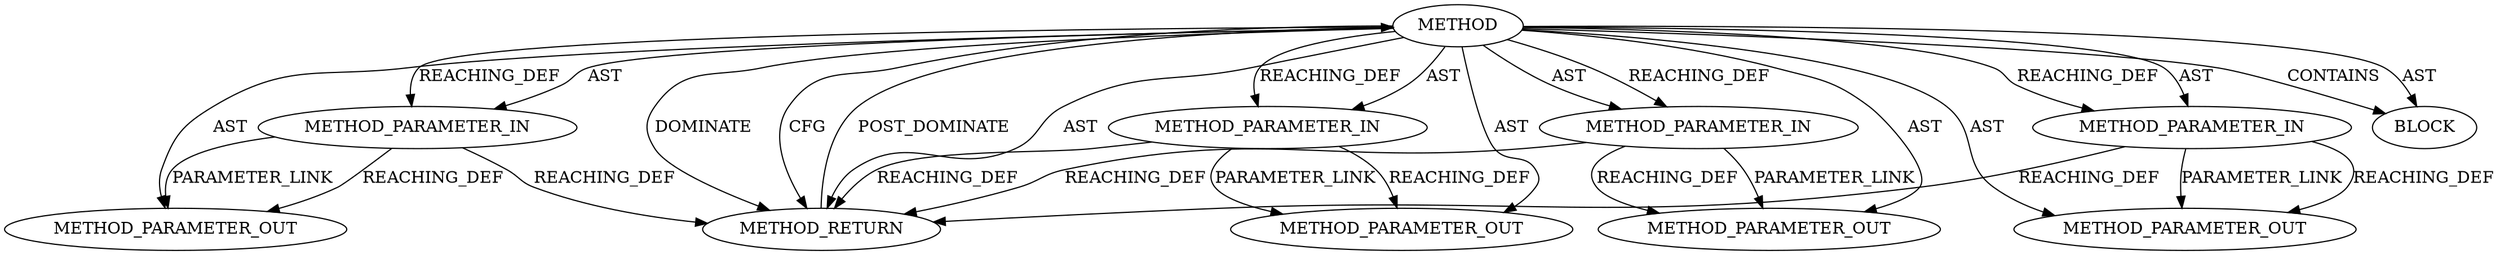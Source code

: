 digraph {
  22093 [label=METHOD_PARAMETER_OUT ORDER=1 CODE="p1" IS_VARIADIC=false TYPE_FULL_NAME="ANY" EVALUATION_STRATEGY="BY_VALUE" INDEX=1 NAME="p1"]
  22096 [label=METHOD_PARAMETER_OUT ORDER=4 CODE="p4" IS_VARIADIC=false TYPE_FULL_NAME="ANY" EVALUATION_STRATEGY="BY_VALUE" INDEX=4 NAME="p4"]
  20215 [label=METHOD_RETURN ORDER=2 CODE="RET" TYPE_FULL_NAME="ANY" EVALUATION_STRATEGY="BY_VALUE"]
  20209 [label=METHOD AST_PARENT_TYPE="NAMESPACE_BLOCK" AST_PARENT_FULL_NAME="<global>" ORDER=0 CODE="<empty>" FULL_NAME="skb_to_sgvec" IS_EXTERNAL=true FILENAME="<empty>" SIGNATURE="" NAME="skb_to_sgvec"]
  22094 [label=METHOD_PARAMETER_OUT ORDER=2 CODE="p2" IS_VARIADIC=false TYPE_FULL_NAME="ANY" EVALUATION_STRATEGY="BY_VALUE" INDEX=2 NAME="p2"]
  20211 [label=METHOD_PARAMETER_IN ORDER=2 CODE="p2" IS_VARIADIC=false TYPE_FULL_NAME="ANY" EVALUATION_STRATEGY="BY_VALUE" INDEX=2 NAME="p2"]
  22095 [label=METHOD_PARAMETER_OUT ORDER=3 CODE="p3" IS_VARIADIC=false TYPE_FULL_NAME="ANY" EVALUATION_STRATEGY="BY_VALUE" INDEX=3 NAME="p3"]
  20214 [label=BLOCK ORDER=1 ARGUMENT_INDEX=1 CODE="<empty>" TYPE_FULL_NAME="ANY"]
  20213 [label=METHOD_PARAMETER_IN ORDER=4 CODE="p4" IS_VARIADIC=false TYPE_FULL_NAME="ANY" EVALUATION_STRATEGY="BY_VALUE" INDEX=4 NAME="p4"]
  20212 [label=METHOD_PARAMETER_IN ORDER=3 CODE="p3" IS_VARIADIC=false TYPE_FULL_NAME="ANY" EVALUATION_STRATEGY="BY_VALUE" INDEX=3 NAME="p3"]
  20210 [label=METHOD_PARAMETER_IN ORDER=1 CODE="p1" IS_VARIADIC=false TYPE_FULL_NAME="ANY" EVALUATION_STRATEGY="BY_VALUE" INDEX=1 NAME="p1"]
  20209 -> 22094 [label=AST ]
  20209 -> 20215 [label=AST ]
  20211 -> 22094 [label=PARAMETER_LINK ]
  20209 -> 20215 [label=DOMINATE ]
  20209 -> 20210 [label=REACHING_DEF VARIABLE=""]
  20209 -> 22095 [label=AST ]
  20211 -> 20215 [label=REACHING_DEF VARIABLE="p2"]
  20212 -> 22095 [label=REACHING_DEF VARIABLE="p3"]
  20209 -> 20213 [label=REACHING_DEF VARIABLE=""]
  20209 -> 20214 [label=CONTAINS ]
  20210 -> 20215 [label=REACHING_DEF VARIABLE="p1"]
  20209 -> 20214 [label=AST ]
  20209 -> 20212 [label=AST ]
  20212 -> 20215 [label=REACHING_DEF VARIABLE="p3"]
  20210 -> 22093 [label=REACHING_DEF VARIABLE="p1"]
  20215 -> 20209 [label=POST_DOMINATE ]
  20209 -> 20211 [label=AST ]
  20211 -> 22094 [label=REACHING_DEF VARIABLE="p2"]
  20209 -> 22096 [label=AST ]
  20209 -> 22093 [label=AST ]
  20209 -> 20212 [label=REACHING_DEF VARIABLE=""]
  20210 -> 22093 [label=PARAMETER_LINK ]
  20212 -> 22095 [label=PARAMETER_LINK ]
  20209 -> 20215 [label=CFG ]
  20213 -> 20215 [label=REACHING_DEF VARIABLE="p4"]
  20209 -> 20213 [label=AST ]
  20209 -> 20210 [label=AST ]
  20209 -> 20211 [label=REACHING_DEF VARIABLE=""]
  20213 -> 22096 [label=PARAMETER_LINK ]
  20213 -> 22096 [label=REACHING_DEF VARIABLE="p4"]
}
